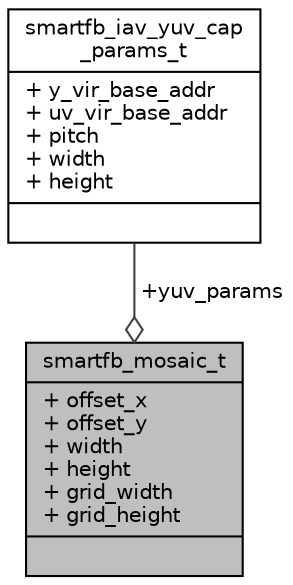 digraph "smartfb_mosaic_t"
{
 // INTERACTIVE_SVG=YES
 // LATEX_PDF_SIZE
  bgcolor="transparent";
  edge [fontname="Helvetica",fontsize="10",labelfontname="Helvetica",labelfontsize="10"];
  node [fontname="Helvetica",fontsize="10",shape=record];
  Node1 [label="{smartfb_mosaic_t\n|+ offset_x\l+ offset_y\l+ width\l+ height\l+ grid_width\l+ grid_height\l|}",height=0.2,width=0.4,color="black", fillcolor="grey75", style="filled", fontcolor="black",tooltip="Description of mosaic parameters."];
  Node2 -> Node1 [color="grey25",fontsize="10",style="solid",label=" +yuv_params" ,arrowhead="odiamond",fontname="Helvetica"];
  Node2 [label="{smartfb_iav_yuv_cap\l_params_t\n|+ y_vir_base_addr\l+ uv_vir_base_addr\l+ pitch\l+ width\l+ height\l|}",height=0.2,width=0.4,color="black",URL="$d0/df4/structsmartfb__iav__yuv__cap__params__t.html",tooltip="Description of yuv parameters captured from iav."];
}
